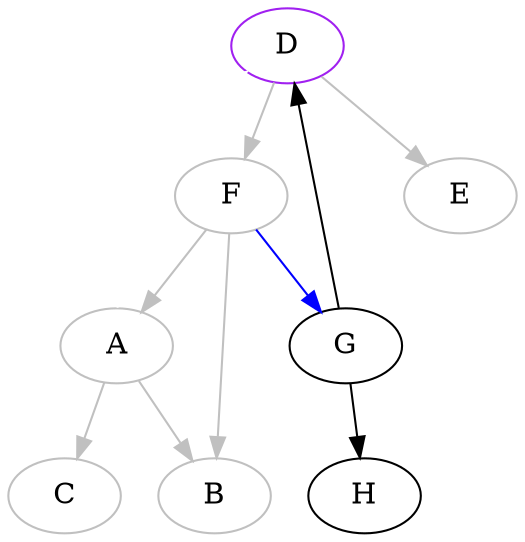 digraph {
	D [label="D", color="purple"];
	F [label="F", color="gray"];
	H [label="H"];
	A [label="A", color="gray"];
	E [label="E", color="gray"];
	G [label="G"];
	C [label="C", color="gray"];
	B [label="B", color="gray"];
	
	A -> C [color="gray"];
	A -> B [color="gray"];
	D -> E [color="gray"];
	D -> F [color="gray"];
	F -> A [color="gray"];
	F -> G [color="blue"];
	F -> B [color="gray"];
	A -> D [color="white"];
	G -> H;
	G -> D;
}